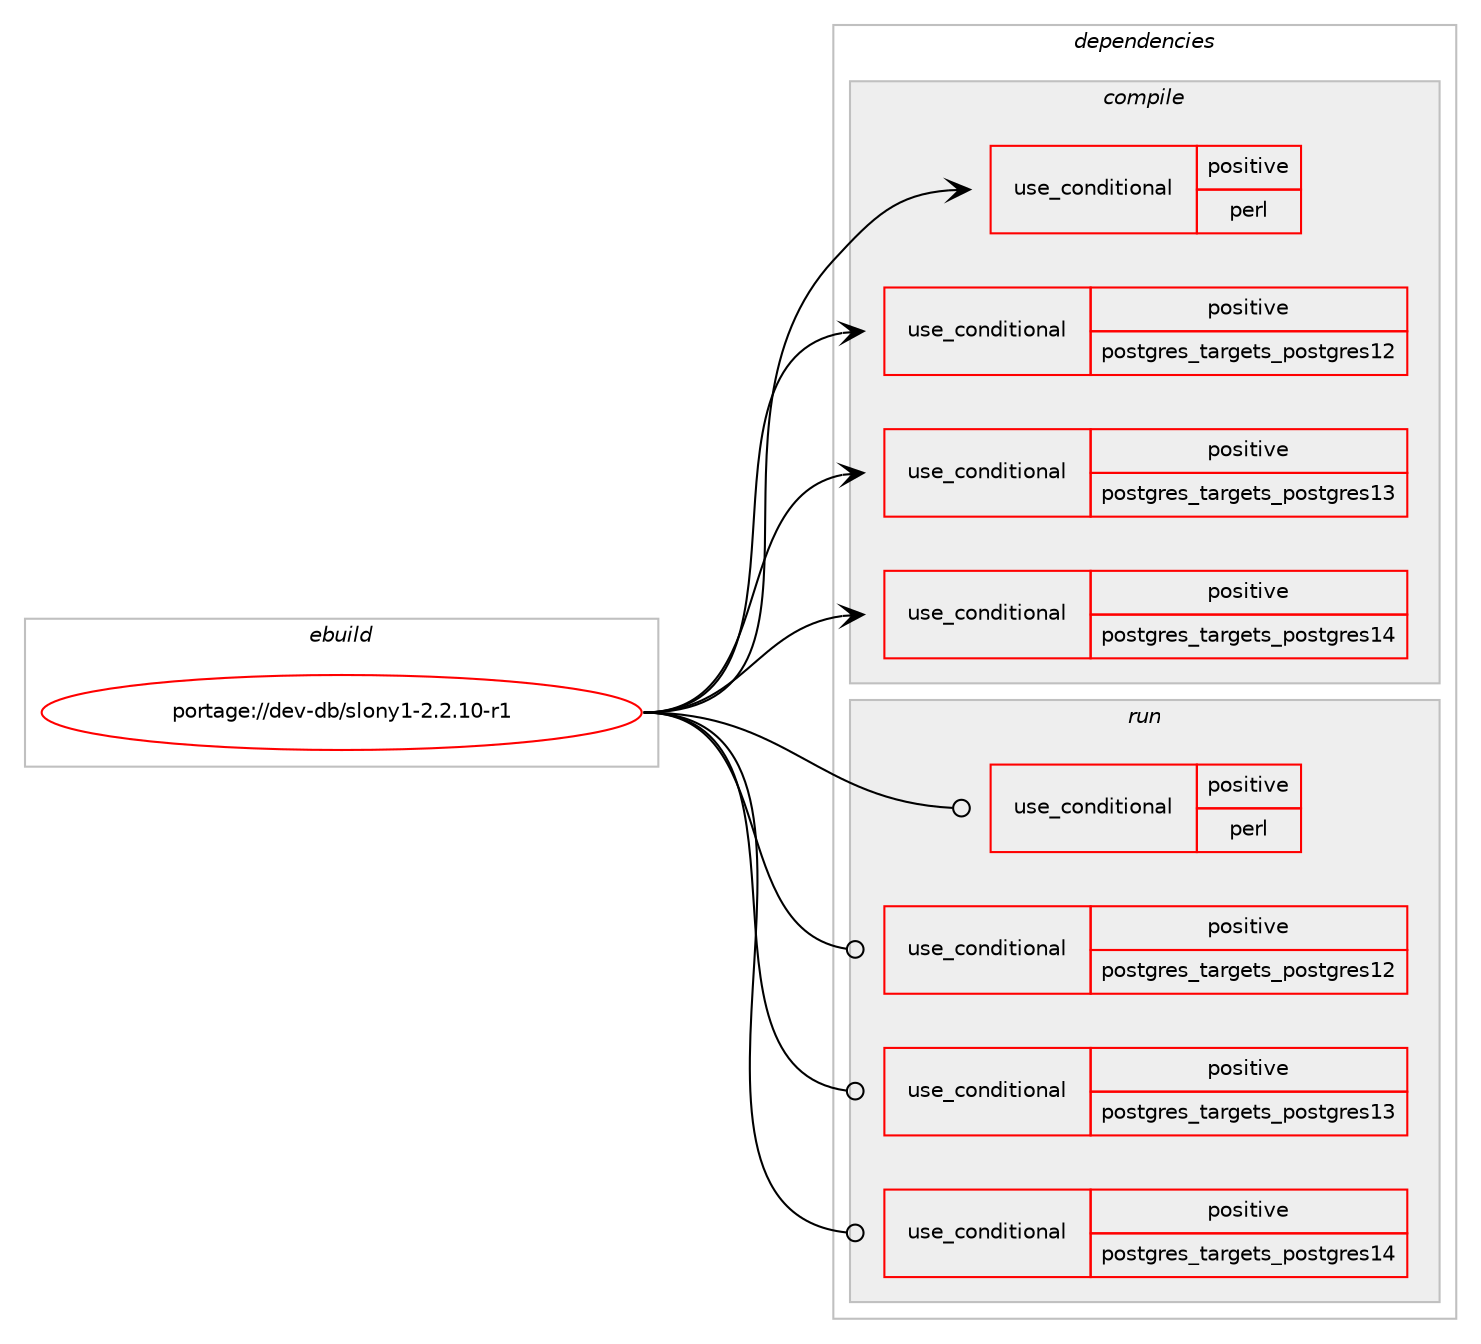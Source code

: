 digraph prolog {

# *************
# Graph options
# *************

newrank=true;
concentrate=true;
compound=true;
graph [rankdir=LR,fontname=Helvetica,fontsize=10,ranksep=1.5];#, ranksep=2.5, nodesep=0.2];
edge  [arrowhead=vee];
node  [fontname=Helvetica,fontsize=10];

# **********
# The ebuild
# **********

subgraph cluster_leftcol {
color=gray;
rank=same;
label=<<i>ebuild</i>>;
id [label="portage://dev-db/slony1-2.2.10-r1", color=red, width=4, href="../dev-db/slony1-2.2.10-r1.svg"];
}

# ****************
# The dependencies
# ****************

subgraph cluster_midcol {
color=gray;
label=<<i>dependencies</i>>;
subgraph cluster_compile {
fillcolor="#eeeeee";
style=filled;
label=<<i>compile</i>>;
subgraph cond18244 {
dependency32147 [label=<<TABLE BORDER="0" CELLBORDER="1" CELLSPACING="0" CELLPADDING="4"><TR><TD ROWSPAN="3" CELLPADDING="10">use_conditional</TD></TR><TR><TD>positive</TD></TR><TR><TD>perl</TD></TR></TABLE>>, shape=none, color=red];
# *** BEGIN UNKNOWN DEPENDENCY TYPE (TODO) ***
# dependency32147 -> package_dependency(portage://dev-db/slony1-2.2.10-r1,install,no,dev-perl,DBD-Pg,none,[,,],[],[])
# *** END UNKNOWN DEPENDENCY TYPE (TODO) ***

}
id:e -> dependency32147:w [weight=20,style="solid",arrowhead="vee"];
subgraph cond18245 {
dependency32148 [label=<<TABLE BORDER="0" CELLBORDER="1" CELLSPACING="0" CELLPADDING="4"><TR><TD ROWSPAN="3" CELLPADDING="10">use_conditional</TD></TR><TR><TD>positive</TD></TR><TR><TD>postgres_targets_postgres12</TD></TR></TABLE>>, shape=none, color=red];
# *** BEGIN UNKNOWN DEPENDENCY TYPE (TODO) ***
# dependency32148 -> package_dependency(portage://dev-db/slony1-2.2.10-r1,install,no,dev-db,postgresql,none,[,,],[slot(12),equal],[use(enable(server),none),use(enable(threads),positive)])
# *** END UNKNOWN DEPENDENCY TYPE (TODO) ***

}
id:e -> dependency32148:w [weight=20,style="solid",arrowhead="vee"];
subgraph cond18246 {
dependency32149 [label=<<TABLE BORDER="0" CELLBORDER="1" CELLSPACING="0" CELLPADDING="4"><TR><TD ROWSPAN="3" CELLPADDING="10">use_conditional</TD></TR><TR><TD>positive</TD></TR><TR><TD>postgres_targets_postgres13</TD></TR></TABLE>>, shape=none, color=red];
# *** BEGIN UNKNOWN DEPENDENCY TYPE (TODO) ***
# dependency32149 -> package_dependency(portage://dev-db/slony1-2.2.10-r1,install,no,dev-db,postgresql,none,[,,],[slot(13),equal],[use(enable(server),none),use(enable(threads),positive)])
# *** END UNKNOWN DEPENDENCY TYPE (TODO) ***

}
id:e -> dependency32149:w [weight=20,style="solid",arrowhead="vee"];
subgraph cond18247 {
dependency32150 [label=<<TABLE BORDER="0" CELLBORDER="1" CELLSPACING="0" CELLPADDING="4"><TR><TD ROWSPAN="3" CELLPADDING="10">use_conditional</TD></TR><TR><TD>positive</TD></TR><TR><TD>postgres_targets_postgres14</TD></TR></TABLE>>, shape=none, color=red];
# *** BEGIN UNKNOWN DEPENDENCY TYPE (TODO) ***
# dependency32150 -> package_dependency(portage://dev-db/slony1-2.2.10-r1,install,no,dev-db,postgresql,none,[,,],[slot(14),equal],[use(enable(server),none),use(enable(threads),positive)])
# *** END UNKNOWN DEPENDENCY TYPE (TODO) ***

}
id:e -> dependency32150:w [weight=20,style="solid",arrowhead="vee"];
}
subgraph cluster_compileandrun {
fillcolor="#eeeeee";
style=filled;
label=<<i>compile and run</i>>;
}
subgraph cluster_run {
fillcolor="#eeeeee";
style=filled;
label=<<i>run</i>>;
subgraph cond18248 {
dependency32151 [label=<<TABLE BORDER="0" CELLBORDER="1" CELLSPACING="0" CELLPADDING="4"><TR><TD ROWSPAN="3" CELLPADDING="10">use_conditional</TD></TR><TR><TD>positive</TD></TR><TR><TD>perl</TD></TR></TABLE>>, shape=none, color=red];
# *** BEGIN UNKNOWN DEPENDENCY TYPE (TODO) ***
# dependency32151 -> package_dependency(portage://dev-db/slony1-2.2.10-r1,run,no,dev-perl,DBD-Pg,none,[,,],[],[])
# *** END UNKNOWN DEPENDENCY TYPE (TODO) ***

}
id:e -> dependency32151:w [weight=20,style="solid",arrowhead="odot"];
subgraph cond18249 {
dependency32152 [label=<<TABLE BORDER="0" CELLBORDER="1" CELLSPACING="0" CELLPADDING="4"><TR><TD ROWSPAN="3" CELLPADDING="10">use_conditional</TD></TR><TR><TD>positive</TD></TR><TR><TD>postgres_targets_postgres12</TD></TR></TABLE>>, shape=none, color=red];
# *** BEGIN UNKNOWN DEPENDENCY TYPE (TODO) ***
# dependency32152 -> package_dependency(portage://dev-db/slony1-2.2.10-r1,run,no,dev-db,postgresql,none,[,,],[slot(12),equal],[use(enable(server),none),use(enable(threads),positive)])
# *** END UNKNOWN DEPENDENCY TYPE (TODO) ***

}
id:e -> dependency32152:w [weight=20,style="solid",arrowhead="odot"];
subgraph cond18250 {
dependency32153 [label=<<TABLE BORDER="0" CELLBORDER="1" CELLSPACING="0" CELLPADDING="4"><TR><TD ROWSPAN="3" CELLPADDING="10">use_conditional</TD></TR><TR><TD>positive</TD></TR><TR><TD>postgres_targets_postgres13</TD></TR></TABLE>>, shape=none, color=red];
# *** BEGIN UNKNOWN DEPENDENCY TYPE (TODO) ***
# dependency32153 -> package_dependency(portage://dev-db/slony1-2.2.10-r1,run,no,dev-db,postgresql,none,[,,],[slot(13),equal],[use(enable(server),none),use(enable(threads),positive)])
# *** END UNKNOWN DEPENDENCY TYPE (TODO) ***

}
id:e -> dependency32153:w [weight=20,style="solid",arrowhead="odot"];
subgraph cond18251 {
dependency32154 [label=<<TABLE BORDER="0" CELLBORDER="1" CELLSPACING="0" CELLPADDING="4"><TR><TD ROWSPAN="3" CELLPADDING="10">use_conditional</TD></TR><TR><TD>positive</TD></TR><TR><TD>postgres_targets_postgres14</TD></TR></TABLE>>, shape=none, color=red];
# *** BEGIN UNKNOWN DEPENDENCY TYPE (TODO) ***
# dependency32154 -> package_dependency(portage://dev-db/slony1-2.2.10-r1,run,no,dev-db,postgresql,none,[,,],[slot(14),equal],[use(enable(server),none),use(enable(threads),positive)])
# *** END UNKNOWN DEPENDENCY TYPE (TODO) ***

}
id:e -> dependency32154:w [weight=20,style="solid",arrowhead="odot"];
}
}

# **************
# The candidates
# **************

subgraph cluster_choices {
rank=same;
color=gray;
label=<<i>candidates</i>>;

}

}
